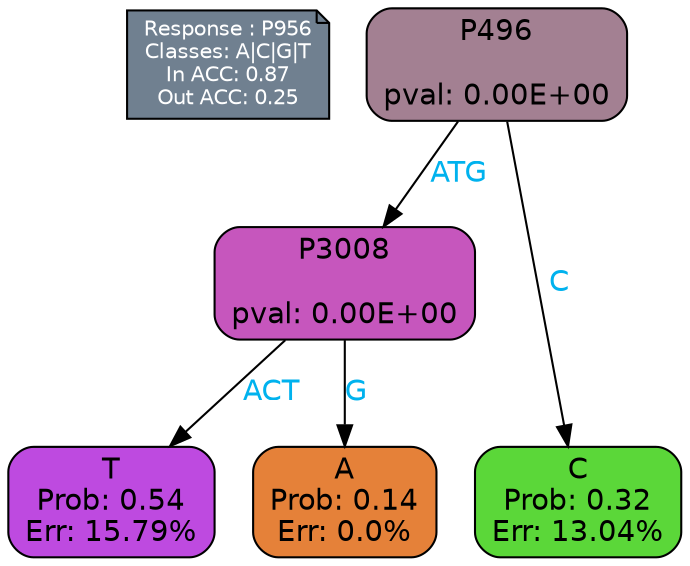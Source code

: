 digraph Tree {
node [shape=box, style="filled, rounded", color="black", fontname=helvetica] ;
graph [ranksep=equally, splines=polylines, bgcolor=transparent, dpi=600] ;
edge [fontname=helvetica] ;
LEGEND [label="Response : P956
Classes: A|C|G|T
In ACC: 0.87
Out ACC: 0.25
",shape=note,align=left,style=filled,fillcolor="slategray",fontcolor="white",fontsize=10];1 [label="P496

pval: 0.00E+00", fillcolor="#a38092"] ;
2 [label="P3008

pval: 0.00E+00", fillcolor="#c656bd"] ;
3 [label="T
Prob: 0.54
Err: 15.79%", fillcolor="#be4ae0"] ;
4 [label="A
Prob: 0.14
Err: 0.0%", fillcolor="#e58139"] ;
5 [label="C
Prob: 0.32
Err: 13.04%", fillcolor="#5bd739"] ;
1 -> 2 [label="ATG",fontcolor=deepskyblue2] ;
1 -> 5 [label="C",fontcolor=deepskyblue2] ;
2 -> 3 [label="ACT",fontcolor=deepskyblue2] ;
2 -> 4 [label="G",fontcolor=deepskyblue2] ;
{rank = same; 3;4;5;}{rank = same; LEGEND;1;}}